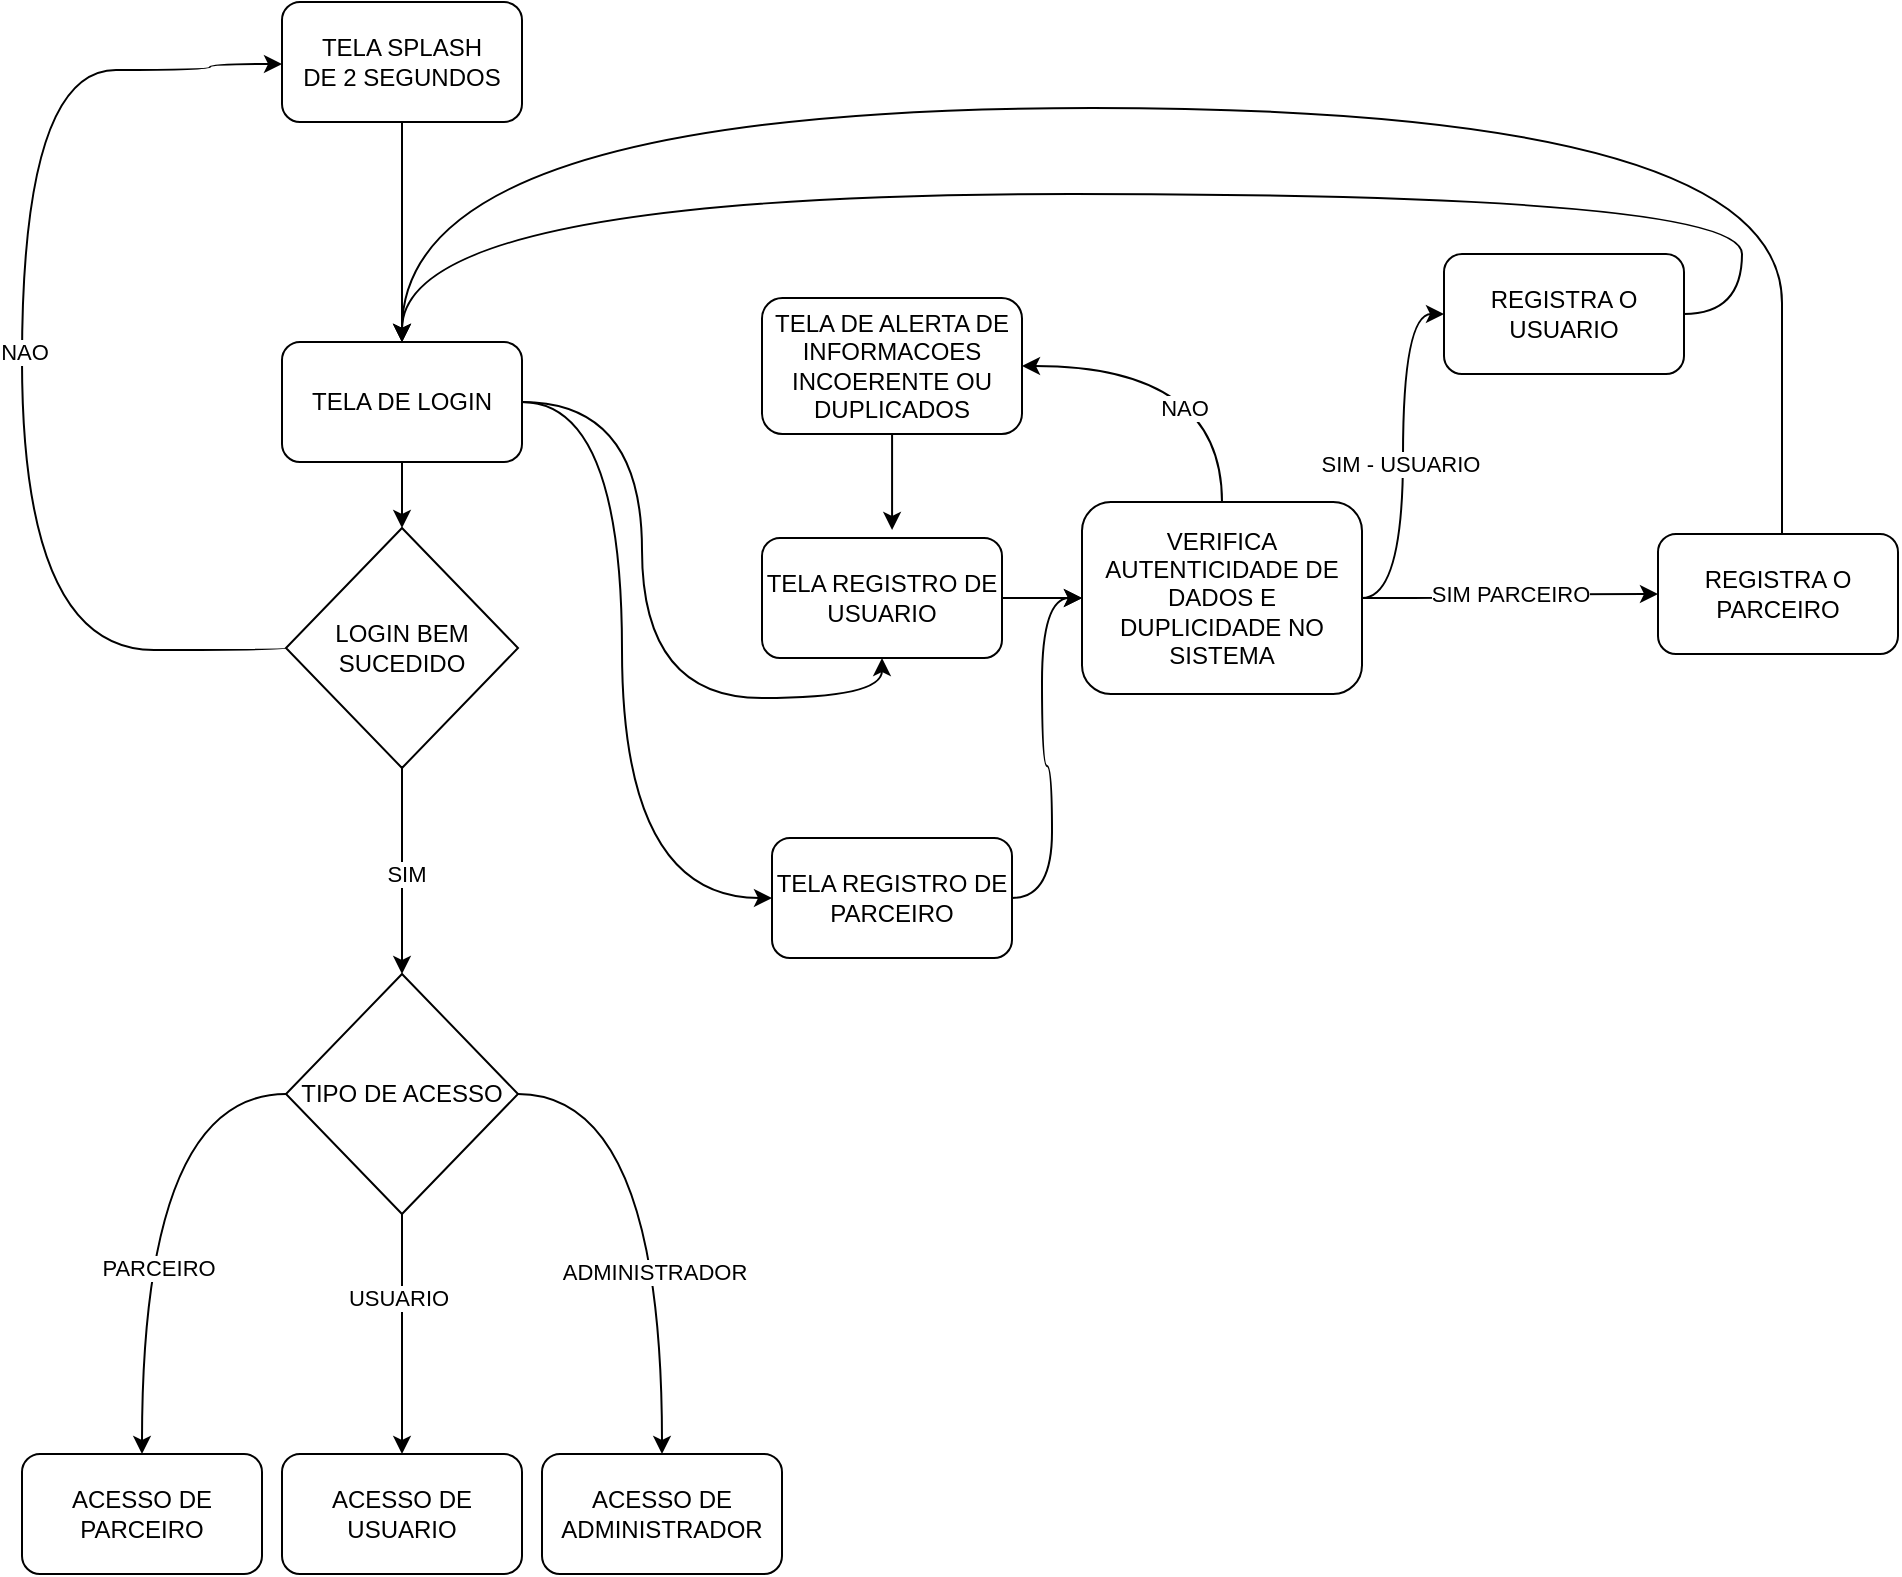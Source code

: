 <mxfile version="28.1.0">
  <diagram name="Página-1" id="O1efBhbRO4iadgnGTSjG">
    <mxGraphModel dx="2678" dy="1041" grid="0" gridSize="10" guides="0" tooltips="1" connect="1" arrows="1" fold="1" page="0" pageScale="1" pageWidth="827" pageHeight="1169" math="0" shadow="0">
      <root>
        <mxCell id="0" />
        <mxCell id="1" parent="0" />
        <mxCell id="AndDtn1YZ-2R93wTxXNc-4" style="edgeStyle=orthogonalEdgeStyle;rounded=0;orthogonalLoop=1;jettySize=auto;html=1;entryX=0.5;entryY=0;entryDx=0;entryDy=0;" parent="1" source="AndDtn1YZ-2R93wTxXNc-1" target="AndDtn1YZ-2R93wTxXNc-2" edge="1">
          <mxGeometry relative="1" as="geometry" />
        </mxCell>
        <mxCell id="AndDtn1YZ-2R93wTxXNc-1" value="TELA SPLASH&lt;div&gt;DE 2 SEGUNDOS&lt;/div&gt;" style="rounded=1;whiteSpace=wrap;html=1;" parent="1" vertex="1">
          <mxGeometry x="280" y="54" width="120" height="60" as="geometry" />
        </mxCell>
        <mxCell id="AndDtn1YZ-2R93wTxXNc-6" style="edgeStyle=orthogonalEdgeStyle;rounded=0;orthogonalLoop=1;jettySize=auto;html=1;entryX=0.5;entryY=0;entryDx=0;entryDy=0;" parent="1" source="AndDtn1YZ-2R93wTxXNc-2" target="AndDtn1YZ-2R93wTxXNc-5" edge="1">
          <mxGeometry relative="1" as="geometry" />
        </mxCell>
        <mxCell id="AndDtn1YZ-2R93wTxXNc-50" style="edgeStyle=orthogonalEdgeStyle;curved=1;rounded=0;orthogonalLoop=1;jettySize=auto;html=1;entryX=0.5;entryY=1;entryDx=0;entryDy=0;" parent="1" source="AndDtn1YZ-2R93wTxXNc-2" target="AndDtn1YZ-2R93wTxXNc-18" edge="1">
          <mxGeometry relative="1" as="geometry" />
        </mxCell>
        <mxCell id="AndDtn1YZ-2R93wTxXNc-60" style="edgeStyle=orthogonalEdgeStyle;curved=1;rounded=0;orthogonalLoop=1;jettySize=auto;html=1;entryX=0;entryY=0.5;entryDx=0;entryDy=0;" parent="1" source="AndDtn1YZ-2R93wTxXNc-2" target="AndDtn1YZ-2R93wTxXNc-49" edge="1">
          <mxGeometry relative="1" as="geometry">
            <Array as="points">
              <mxPoint x="450" y="254" />
              <mxPoint x="450" y="502" />
            </Array>
          </mxGeometry>
        </mxCell>
        <mxCell id="AndDtn1YZ-2R93wTxXNc-2" value="TELA DE LOGIN" style="rounded=1;whiteSpace=wrap;html=1;" parent="1" vertex="1">
          <mxGeometry x="280" y="224" width="120" height="60" as="geometry" />
        </mxCell>
        <mxCell id="AndDtn1YZ-2R93wTxXNc-29" style="edgeStyle=orthogonalEdgeStyle;curved=1;rounded=0;orthogonalLoop=1;jettySize=auto;html=1;entryX=0;entryY=0.5;entryDx=0;entryDy=0;exitX=0;exitY=0.5;exitDx=0;exitDy=0;" parent="1" source="AndDtn1YZ-2R93wTxXNc-5" target="AndDtn1YZ-2R93wTxXNc-1" edge="1">
          <mxGeometry relative="1" as="geometry">
            <Array as="points">
              <mxPoint x="150" y="378" />
              <mxPoint x="150" y="88" />
              <mxPoint x="244" y="88" />
              <mxPoint x="244" y="85" />
              <mxPoint x="280" y="85" />
            </Array>
            <mxPoint x="222.0" y="378.0" as="sourcePoint" />
            <mxPoint x="220" y="85" as="targetPoint" />
          </mxGeometry>
        </mxCell>
        <mxCell id="AndDtn1YZ-2R93wTxXNc-30" value="NAO" style="edgeLabel;html=1;align=center;verticalAlign=middle;resizable=0;points=[];" parent="AndDtn1YZ-2R93wTxXNc-29" vertex="1" connectable="0">
          <mxGeometry x="0.012" y="-1" relative="1" as="geometry">
            <mxPoint as="offset" />
          </mxGeometry>
        </mxCell>
        <mxCell id="AndDtn1YZ-2R93wTxXNc-40" style="edgeStyle=orthogonalEdgeStyle;curved=1;rounded=0;orthogonalLoop=1;jettySize=auto;html=1;entryX=0.5;entryY=0;entryDx=0;entryDy=0;" parent="1" source="AndDtn1YZ-2R93wTxXNc-5" target="AndDtn1YZ-2R93wTxXNc-33" edge="1">
          <mxGeometry relative="1" as="geometry" />
        </mxCell>
        <mxCell id="AndDtn1YZ-2R93wTxXNc-56" value="SIM" style="edgeLabel;html=1;align=center;verticalAlign=middle;resizable=0;points=[];" parent="AndDtn1YZ-2R93wTxXNc-40" vertex="1" connectable="0">
          <mxGeometry x="0.019" y="2" relative="1" as="geometry">
            <mxPoint as="offset" />
          </mxGeometry>
        </mxCell>
        <mxCell id="AndDtn1YZ-2R93wTxXNc-5" value="LOGIN BEM SUCEDIDO" style="rhombus;whiteSpace=wrap;html=1;" parent="1" vertex="1">
          <mxGeometry x="282" y="317" width="116" height="120" as="geometry" />
        </mxCell>
        <mxCell id="AndDtn1YZ-2R93wTxXNc-7" value="ACESSO DE USUARIO" style="rounded=1;whiteSpace=wrap;html=1;" parent="1" vertex="1">
          <mxGeometry x="280" y="780" width="120" height="60" as="geometry" />
        </mxCell>
        <mxCell id="AndDtn1YZ-2R93wTxXNc-9" value="ACESSO DE ADMINISTRADOR" style="rounded=1;whiteSpace=wrap;html=1;" parent="1" vertex="1">
          <mxGeometry x="410" y="780" width="120" height="60" as="geometry" />
        </mxCell>
        <mxCell id="AndDtn1YZ-2R93wTxXNc-42" style="edgeStyle=orthogonalEdgeStyle;curved=1;rounded=0;orthogonalLoop=1;jettySize=auto;html=1;entryX=0;entryY=0.5;entryDx=0;entryDy=0;" parent="1" source="AndDtn1YZ-2R93wTxXNc-18" target="AndDtn1YZ-2R93wTxXNc-41" edge="1">
          <mxGeometry relative="1" as="geometry" />
        </mxCell>
        <mxCell id="AndDtn1YZ-2R93wTxXNc-18" value="TELA REGISTRO DE USUARIO" style="rounded=1;whiteSpace=wrap;html=1;" parent="1" vertex="1">
          <mxGeometry x="520" y="322" width="120" height="60" as="geometry" />
        </mxCell>
        <mxCell id="AndDtn1YZ-2R93wTxXNc-20" value="ACESSO DE PARCEIRO" style="rounded=1;whiteSpace=wrap;html=1;" parent="1" vertex="1">
          <mxGeometry x="150" y="780" width="120" height="60" as="geometry" />
        </mxCell>
        <mxCell id="AndDtn1YZ-2R93wTxXNc-34" style="edgeStyle=orthogonalEdgeStyle;curved=1;rounded=0;orthogonalLoop=1;jettySize=auto;html=1;entryX=0.5;entryY=0;entryDx=0;entryDy=0;" parent="1" source="AndDtn1YZ-2R93wTxXNc-33" target="AndDtn1YZ-2R93wTxXNc-20" edge="1">
          <mxGeometry relative="1" as="geometry" />
        </mxCell>
        <mxCell id="AndDtn1YZ-2R93wTxXNc-37" value="PARCEIRO" style="edgeLabel;html=1;align=center;verticalAlign=middle;resizable=0;points=[];" parent="AndDtn1YZ-2R93wTxXNc-34" vertex="1" connectable="0">
          <mxGeometry x="0.256" y="8" relative="1" as="geometry">
            <mxPoint as="offset" />
          </mxGeometry>
        </mxCell>
        <mxCell id="AndDtn1YZ-2R93wTxXNc-35" style="edgeStyle=orthogonalEdgeStyle;curved=1;rounded=0;orthogonalLoop=1;jettySize=auto;html=1;entryX=0.5;entryY=0;entryDx=0;entryDy=0;" parent="1" source="AndDtn1YZ-2R93wTxXNc-33" target="AndDtn1YZ-2R93wTxXNc-7" edge="1">
          <mxGeometry relative="1" as="geometry" />
        </mxCell>
        <mxCell id="AndDtn1YZ-2R93wTxXNc-38" value="USUARIO" style="edgeLabel;html=1;align=center;verticalAlign=middle;resizable=0;points=[];" parent="AndDtn1YZ-2R93wTxXNc-35" vertex="1" connectable="0">
          <mxGeometry x="-0.299" y="-2" relative="1" as="geometry">
            <mxPoint as="offset" />
          </mxGeometry>
        </mxCell>
        <mxCell id="AndDtn1YZ-2R93wTxXNc-36" style="edgeStyle=orthogonalEdgeStyle;curved=1;rounded=0;orthogonalLoop=1;jettySize=auto;html=1;entryX=0.5;entryY=0;entryDx=0;entryDy=0;" parent="1" source="AndDtn1YZ-2R93wTxXNc-33" target="AndDtn1YZ-2R93wTxXNc-9" edge="1">
          <mxGeometry relative="1" as="geometry" />
        </mxCell>
        <mxCell id="AndDtn1YZ-2R93wTxXNc-39" value="ADMINISTRADOR" style="edgeLabel;html=1;align=center;verticalAlign=middle;resizable=0;points=[];" parent="AndDtn1YZ-2R93wTxXNc-36" vertex="1" connectable="0">
          <mxGeometry x="0.278" y="-4" relative="1" as="geometry">
            <mxPoint as="offset" />
          </mxGeometry>
        </mxCell>
        <mxCell id="AndDtn1YZ-2R93wTxXNc-33" value="TIPO DE ACESSO" style="rhombus;whiteSpace=wrap;html=1;" parent="1" vertex="1">
          <mxGeometry x="282" y="540" width="116" height="120" as="geometry" />
        </mxCell>
        <mxCell id="AndDtn1YZ-2R93wTxXNc-44" style="edgeStyle=orthogonalEdgeStyle;curved=1;rounded=0;orthogonalLoop=1;jettySize=auto;html=1;entryX=0;entryY=0.5;entryDx=0;entryDy=0;" parent="1" source="AndDtn1YZ-2R93wTxXNc-41" target="AndDtn1YZ-2R93wTxXNc-43" edge="1">
          <mxGeometry relative="1" as="geometry" />
        </mxCell>
        <mxCell id="AndDtn1YZ-2R93wTxXNc-57" value="SIM - USUARIO" style="edgeLabel;html=1;align=center;verticalAlign=middle;resizable=0;points=[];" parent="AndDtn1YZ-2R93wTxXNc-44" vertex="1" connectable="0">
          <mxGeometry x="-0.039" y="2" relative="1" as="geometry">
            <mxPoint as="offset" />
          </mxGeometry>
        </mxCell>
        <mxCell id="AndDtn1YZ-2R93wTxXNc-47" style="edgeStyle=orthogonalEdgeStyle;curved=1;rounded=0;orthogonalLoop=1;jettySize=auto;html=1;entryX=1;entryY=0.5;entryDx=0;entryDy=0;" parent="1" source="AndDtn1YZ-2R93wTxXNc-41" target="AndDtn1YZ-2R93wTxXNc-46" edge="1">
          <mxGeometry relative="1" as="geometry">
            <Array as="points">
              <mxPoint x="750" y="236" />
            </Array>
          </mxGeometry>
        </mxCell>
        <mxCell id="AndDtn1YZ-2R93wTxXNc-59" value="NAO" style="edgeLabel;html=1;align=center;verticalAlign=middle;resizable=0;points=[];" parent="AndDtn1YZ-2R93wTxXNc-47" vertex="1" connectable="0">
          <mxGeometry x="-0.439" y="19" relative="1" as="geometry">
            <mxPoint as="offset" />
          </mxGeometry>
        </mxCell>
        <mxCell id="AndDtn1YZ-2R93wTxXNc-53" style="edgeStyle=orthogonalEdgeStyle;curved=1;rounded=0;orthogonalLoop=1;jettySize=auto;html=1;entryX=0;entryY=0.5;entryDx=0;entryDy=0;" parent="1" source="AndDtn1YZ-2R93wTxXNc-41" target="AndDtn1YZ-2R93wTxXNc-52" edge="1">
          <mxGeometry relative="1" as="geometry" />
        </mxCell>
        <mxCell id="AndDtn1YZ-2R93wTxXNc-58" value="SIM PARCEIRO" style="edgeLabel;html=1;align=center;verticalAlign=middle;resizable=0;points=[];" parent="AndDtn1YZ-2R93wTxXNc-53" vertex="1" connectable="0">
          <mxGeometry x="-0.023" y="2" relative="1" as="geometry">
            <mxPoint as="offset" />
          </mxGeometry>
        </mxCell>
        <mxCell id="AndDtn1YZ-2R93wTxXNc-41" value="VERIFICA AUTENTICIDADE DE DADOS E DUPLICIDADE NO SISTEMA" style="rounded=1;whiteSpace=wrap;html=1;" parent="1" vertex="1">
          <mxGeometry x="680" y="304" width="140" height="96" as="geometry" />
        </mxCell>
        <mxCell id="AndDtn1YZ-2R93wTxXNc-54" style="edgeStyle=orthogonalEdgeStyle;curved=1;rounded=0;orthogonalLoop=1;jettySize=auto;html=1;entryX=0.5;entryY=0;entryDx=0;entryDy=0;" parent="1" source="AndDtn1YZ-2R93wTxXNc-43" target="AndDtn1YZ-2R93wTxXNc-2" edge="1">
          <mxGeometry relative="1" as="geometry">
            <Array as="points">
              <mxPoint x="1010" y="150" />
              <mxPoint x="340" y="150" />
            </Array>
          </mxGeometry>
        </mxCell>
        <mxCell id="AndDtn1YZ-2R93wTxXNc-43" value="REGISTRA O USUARIO" style="rounded=1;whiteSpace=wrap;html=1;" parent="1" vertex="1">
          <mxGeometry x="861" y="180" width="120" height="60" as="geometry" />
        </mxCell>
        <mxCell id="AndDtn1YZ-2R93wTxXNc-46" value="TELA DE ALERTA DE INFORMACOES INCOERENTE OU DUPLICADOS" style="rounded=1;whiteSpace=wrap;html=1;" parent="1" vertex="1">
          <mxGeometry x="520" y="202" width="130" height="68" as="geometry" />
        </mxCell>
        <mxCell id="AndDtn1YZ-2R93wTxXNc-48" style="edgeStyle=orthogonalEdgeStyle;curved=1;rounded=0;orthogonalLoop=1;jettySize=auto;html=1;entryX=0.542;entryY=-0.067;entryDx=0;entryDy=0;entryPerimeter=0;" parent="1" source="AndDtn1YZ-2R93wTxXNc-46" target="AndDtn1YZ-2R93wTxXNc-18" edge="1">
          <mxGeometry relative="1" as="geometry" />
        </mxCell>
        <mxCell id="AndDtn1YZ-2R93wTxXNc-51" style="edgeStyle=orthogonalEdgeStyle;curved=1;rounded=0;orthogonalLoop=1;jettySize=auto;html=1;entryX=0;entryY=0.5;entryDx=0;entryDy=0;" parent="1" source="AndDtn1YZ-2R93wTxXNc-49" target="AndDtn1YZ-2R93wTxXNc-41" edge="1">
          <mxGeometry relative="1" as="geometry" />
        </mxCell>
        <mxCell id="AndDtn1YZ-2R93wTxXNc-49" value="TELA REGISTRO DE PARCEIRO" style="rounded=1;whiteSpace=wrap;html=1;" parent="1" vertex="1">
          <mxGeometry x="525" y="472" width="120" height="60" as="geometry" />
        </mxCell>
        <mxCell id="AndDtn1YZ-2R93wTxXNc-55" style="edgeStyle=orthogonalEdgeStyle;curved=1;rounded=0;orthogonalLoop=1;jettySize=auto;html=1;entryX=0.5;entryY=0;entryDx=0;entryDy=0;" parent="1" source="AndDtn1YZ-2R93wTxXNc-52" target="AndDtn1YZ-2R93wTxXNc-2" edge="1">
          <mxGeometry relative="1" as="geometry">
            <Array as="points">
              <mxPoint x="1030" y="302" />
              <mxPoint x="1030" y="107" />
              <mxPoint x="340" y="107" />
            </Array>
          </mxGeometry>
        </mxCell>
        <mxCell id="AndDtn1YZ-2R93wTxXNc-52" value="REGISTRA O PARCEIRO" style="rounded=1;whiteSpace=wrap;html=1;" parent="1" vertex="1">
          <mxGeometry x="968" y="320" width="120" height="60" as="geometry" />
        </mxCell>
      </root>
    </mxGraphModel>
  </diagram>
</mxfile>
